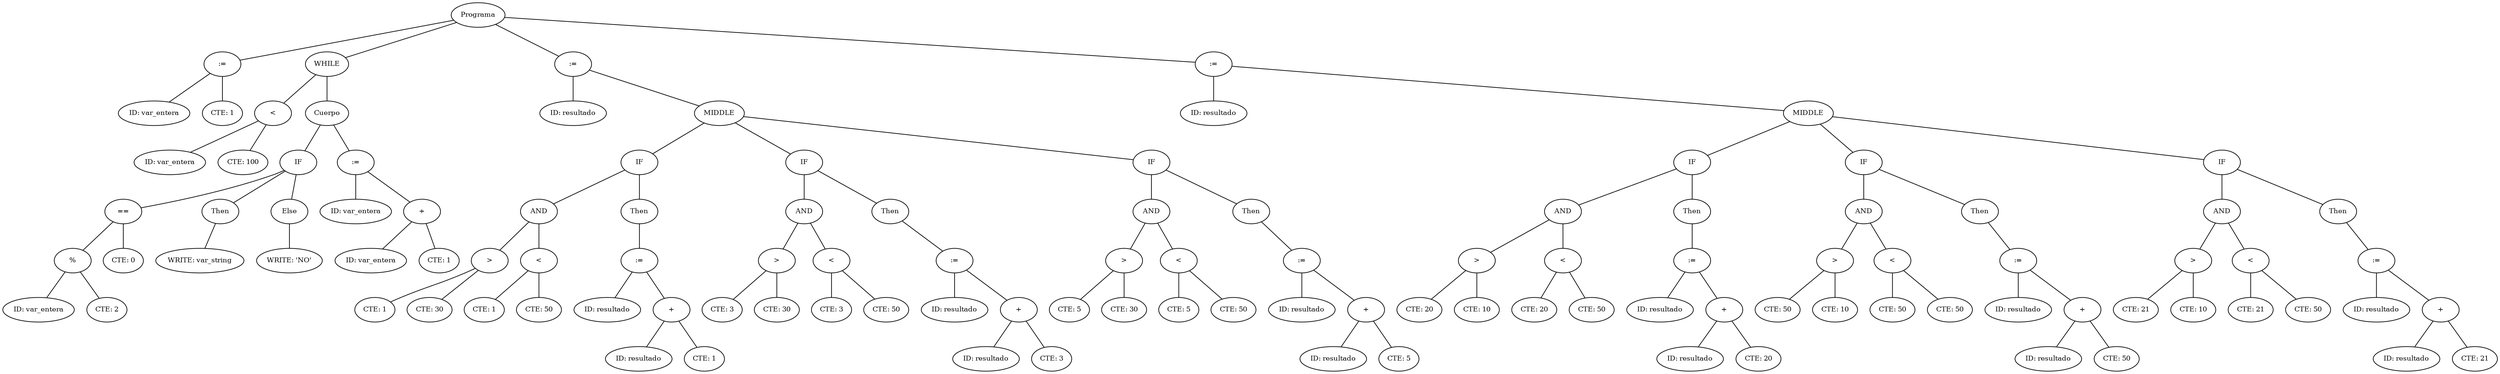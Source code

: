 graph G {
  rankdir=TB;
  node [shape=ellipse, fontsize=10];
  edge [arrowhead=vee];

nodo_programa [label="Programa"]
nodo_1052159197 [label=":="]
nodo_programa -- nodo_1052159197
nodo_442641887 [label="ID: var_entera"]
nodo_1052159197 -- nodo_442641887
nodo_54 [label="CTE: 1"]
nodo_1052159197 -- nodo_54
nodo_1116460391 [label="WHILE"]
nodo_programa -- nodo_1116460391
nodo_362282784 [label="<"]
nodo_1116460391 -- nodo_362282784
nodo_516716811 [label="ID: var_entera"]
nodo_362282784 -- nodo_516716811
nodo_55 [label="CTE: 100"]
nodo_362282784 -- nodo_55
nodo_357278680 [label="Cuerpo"]
nodo_1116460391 -- nodo_357278680
nodo_158825723 [label="IF"]
nodo_357278680 -- nodo_158825723
nodo_590609418 [label="=="]
nodo_158825723 -- nodo_590609418
nodo_1581960518 [label="%"]
nodo_590609418 -- nodo_1581960518
nodo_383246388 [label="ID: var_entera"]
nodo_1581960518 -- nodo_383246388
nodo_56 [label="CTE: 2"]
nodo_1581960518 -- nodo_56
nodo_57 [label="CTE: 0"]
nodo_590609418 -- nodo_57
nodo_611702449 [label="Then"]
nodo_158825723 -- nodo_611702449
nodo_412790169 [label="WRITE: var_string"]
nodo_611702449 -- nodo_412790169
nodo_271741745 [label="Else"]
nodo_158825723 -- nodo_271741745
nodo_961410883 [label="WRITE: 'NO'"]
nodo_271741745 -- nodo_961410883
nodo_856125061 [label=":="]
nodo_357278680 -- nodo_856125061
nodo_2117921561 [label="ID: var_entera"]
nodo_856125061 -- nodo_2117921561
nodo_2106897428 [label="+"]
nodo_856125061 -- nodo_2106897428
nodo_724935434 [label="ID: var_entera"]
nodo_2106897428 -- nodo_724935434
nodo_58 [label="CTE: 1"]
nodo_2106897428 -- nodo_58
nodo_600740783 [label=":="]
nodo_programa -- nodo_600740783
nodo_976470252 [label="ID: resultado"]
nodo_600740783 -- nodo_976470252
nodo_1658841002 [label="MIDDLE"]
nodo_600740783 -- nodo_1658841002
nodo_1685333256 [label="IF"]
nodo_1658841002 -- nodo_1685333256
nodo_871403970 [label="AND"]
nodo_1685333256 -- nodo_871403970
nodo_392172528 [label=">"]
nodo_871403970 -- nodo_392172528
nodo_64 [label="CTE: 1"]
nodo_392172528 -- nodo_64
nodo_67 [label="CTE: 30"]
nodo_392172528 -- nodo_67
nodo_178209793 [label="<"]
nodo_871403970 -- nodo_178209793
nodo_65 [label="CTE: 1"]
nodo_178209793 -- nodo_65
nodo_68 [label="CTE: 50"]
nodo_178209793 -- nodo_68
nodo_1325825087 [label="Then"]
nodo_1685333256 -- nodo_1325825087
nodo_2018482844 [label=":="]
nodo_1325825087 -- nodo_2018482844
nodo_1873275382 [label="ID: resultado"]
nodo_2018482844 -- nodo_1873275382
nodo_535299919 [label="+"]
nodo_2018482844 -- nodo_535299919
nodo_1676896009 [label="ID: resultado"]
nodo_535299919 -- nodo_1676896009
nodo_66 [label="CTE: 1"]
nodo_535299919 -- nodo_66
nodo_1743559313 [label="IF"]
nodo_1658841002 -- nodo_1743559313
nodo_936650691 [label="AND"]
nodo_1743559313 -- nodo_936650691
nodo_1750703113 [label=">"]
nodo_936650691 -- nodo_1750703113
nodo_69 [label="CTE: 3"]
nodo_1750703113 -- nodo_69
nodo_72 [label="CTE: 30"]
nodo_1750703113 -- nodo_72
nodo_283796772 [label="<"]
nodo_936650691 -- nodo_283796772
nodo_70 [label="CTE: 3"]
nodo_283796772 -- nodo_70
nodo_73 [label="CTE: 50"]
nodo_283796772 -- nodo_73
nodo_332488122 [label="Then"]
nodo_1743559313 -- nodo_332488122
nodo_86874684 [label=":="]
nodo_332488122 -- nodo_86874684
nodo_565241668 [label="ID: resultado"]
nodo_86874684 -- nodo_565241668
nodo_1655731475 [label="+"]
nodo_86874684 -- nodo_1655731475
nodo_2073413746 [label="ID: resultado"]
nodo_1655731475 -- nodo_2073413746
nodo_71 [label="CTE: 3"]
nodo_1655731475 -- nodo_71
nodo_310395206 [label="IF"]
nodo_1658841002 -- nodo_310395206
nodo_875306645 [label="AND"]
nodo_310395206 -- nodo_875306645
nodo_1440087534 [label=">"]
nodo_875306645 -- nodo_1440087534
nodo_74 [label="CTE: 5"]
nodo_1440087534 -- nodo_74
nodo_77 [label="CTE: 30"]
nodo_1440087534 -- nodo_77
nodo_14055806 [label="<"]
nodo_875306645 -- nodo_14055806
nodo_75 [label="CTE: 5"]
nodo_14055806 -- nodo_75
nodo_78 [label="CTE: 50"]
nodo_14055806 -- nodo_78
nodo_281842259 [label="Then"]
nodo_310395206 -- nodo_281842259
nodo_1153498729 [label=":="]
nodo_281842259 -- nodo_1153498729
nodo_1040208274 [label="ID: resultado"]
nodo_1153498729 -- nodo_1040208274
nodo_221168293 [label="+"]
nodo_1153498729 -- nodo_221168293
nodo_2030344025 [label="ID: resultado"]
nodo_221168293 -- nodo_2030344025
nodo_76 [label="CTE: 5"]
nodo_221168293 -- nodo_76
nodo_989076902 [label=":="]
nodo_programa -- nodo_989076902
nodo_105138091 [label="ID: resultado"]
nodo_989076902 -- nodo_105138091
nodo_2097448492 [label="MIDDLE"]
nodo_989076902 -- nodo_2097448492
nodo_552040586 [label="IF"]
nodo_2097448492 -- nodo_552040586
nodo_988043293 [label="AND"]
nodo_552040586 -- nodo_988043293
nodo_507062773 [label=">"]
nodo_988043293 -- nodo_507062773
nodo_84 [label="CTE: 20"]
nodo_507062773 -- nodo_84
nodo_87 [label="CTE: 10"]
nodo_507062773 -- nodo_87
nodo_1205205496 [label="<"]
nodo_988043293 -- nodo_1205205496
nodo_85 [label="CTE: 20"]
nodo_1205205496 -- nodo_85
nodo_88 [label="CTE: 50"]
nodo_1205205496 -- nodo_88
nodo_1550707360 [label="Then"]
nodo_552040586 -- nodo_1550707360
nodo_1154577792 [label=":="]
nodo_1550707360 -- nodo_1154577792
nodo_326146670 [label="ID: resultado"]
nodo_1154577792 -- nodo_326146670
nodo_2063776705 [label="+"]
nodo_1154577792 -- nodo_2063776705
nodo_1208575723 [label="ID: resultado"]
nodo_2063776705 -- nodo_1208575723
nodo_86 [label="CTE: 20"]
nodo_2063776705 -- nodo_86
nodo_121333535 [label="IF"]
nodo_2097448492 -- nodo_121333535
nodo_269430396 [label="AND"]
nodo_121333535 -- nodo_269430396
nodo_2126336783 [label=">"]
nodo_269430396 -- nodo_2126336783
nodo_89 [label="CTE: 50"]
nodo_2126336783 -- nodo_89
nodo_92 [label="CTE: 10"]
nodo_2126336783 -- nodo_92
nodo_2105560077 [label="<"]
nodo_269430396 -- nodo_2105560077
nodo_90 [label="CTE: 50"]
nodo_2105560077 -- nodo_90
nodo_93 [label="CTE: 50"]
nodo_2105560077 -- nodo_93
nodo_559927101 [label="Then"]
nodo_121333535 -- nodo_559927101
nodo_1221228964 [label=":="]
nodo_559927101 -- nodo_1221228964
nodo_1559981721 [label="ID: resultado"]
nodo_1221228964 -- nodo_1559981721
nodo_602190127 [label="+"]
nodo_1221228964 -- nodo_602190127
nodo_2082321481 [label="ID: resultado"]
nodo_602190127 -- nodo_2082321481
nodo_91 [label="CTE: 50"]
nodo_602190127 -- nodo_91
nodo_1736570167 [label="IF"]
nodo_2097448492 -- nodo_1736570167
nodo_1611256056 [label="AND"]
nodo_1736570167 -- nodo_1611256056
nodo_1717729311 [label=">"]
nodo_1611256056 -- nodo_1717729311
nodo_94 [label="CTE: 21"]
nodo_1717729311 -- nodo_94
nodo_97 [label="CTE: 10"]
nodo_1717729311 -- nodo_97
nodo_2009872230 [label="<"]
nodo_1611256056 -- nodo_2009872230
nodo_95 [label="CTE: 21"]
nodo_2009872230 -- nodo_95
nodo_98 [label="CTE: 50"]
nodo_2009872230 -- nodo_98
nodo_529292517 [label="Then"]
nodo_1736570167 -- nodo_529292517
nodo_825016828 [label=":="]
nodo_529292517 -- nodo_825016828
nodo_1157358918 [label="ID: resultado"]
nodo_825016828 -- nodo_1157358918
nodo_1385864632 [label="+"]
nodo_825016828 -- nodo_1385864632
nodo_797739130 [label="ID: resultado"]
nodo_1385864632 -- nodo_797739130
nodo_96 [label="CTE: 21"]
nodo_1385864632 -- nodo_96
}
